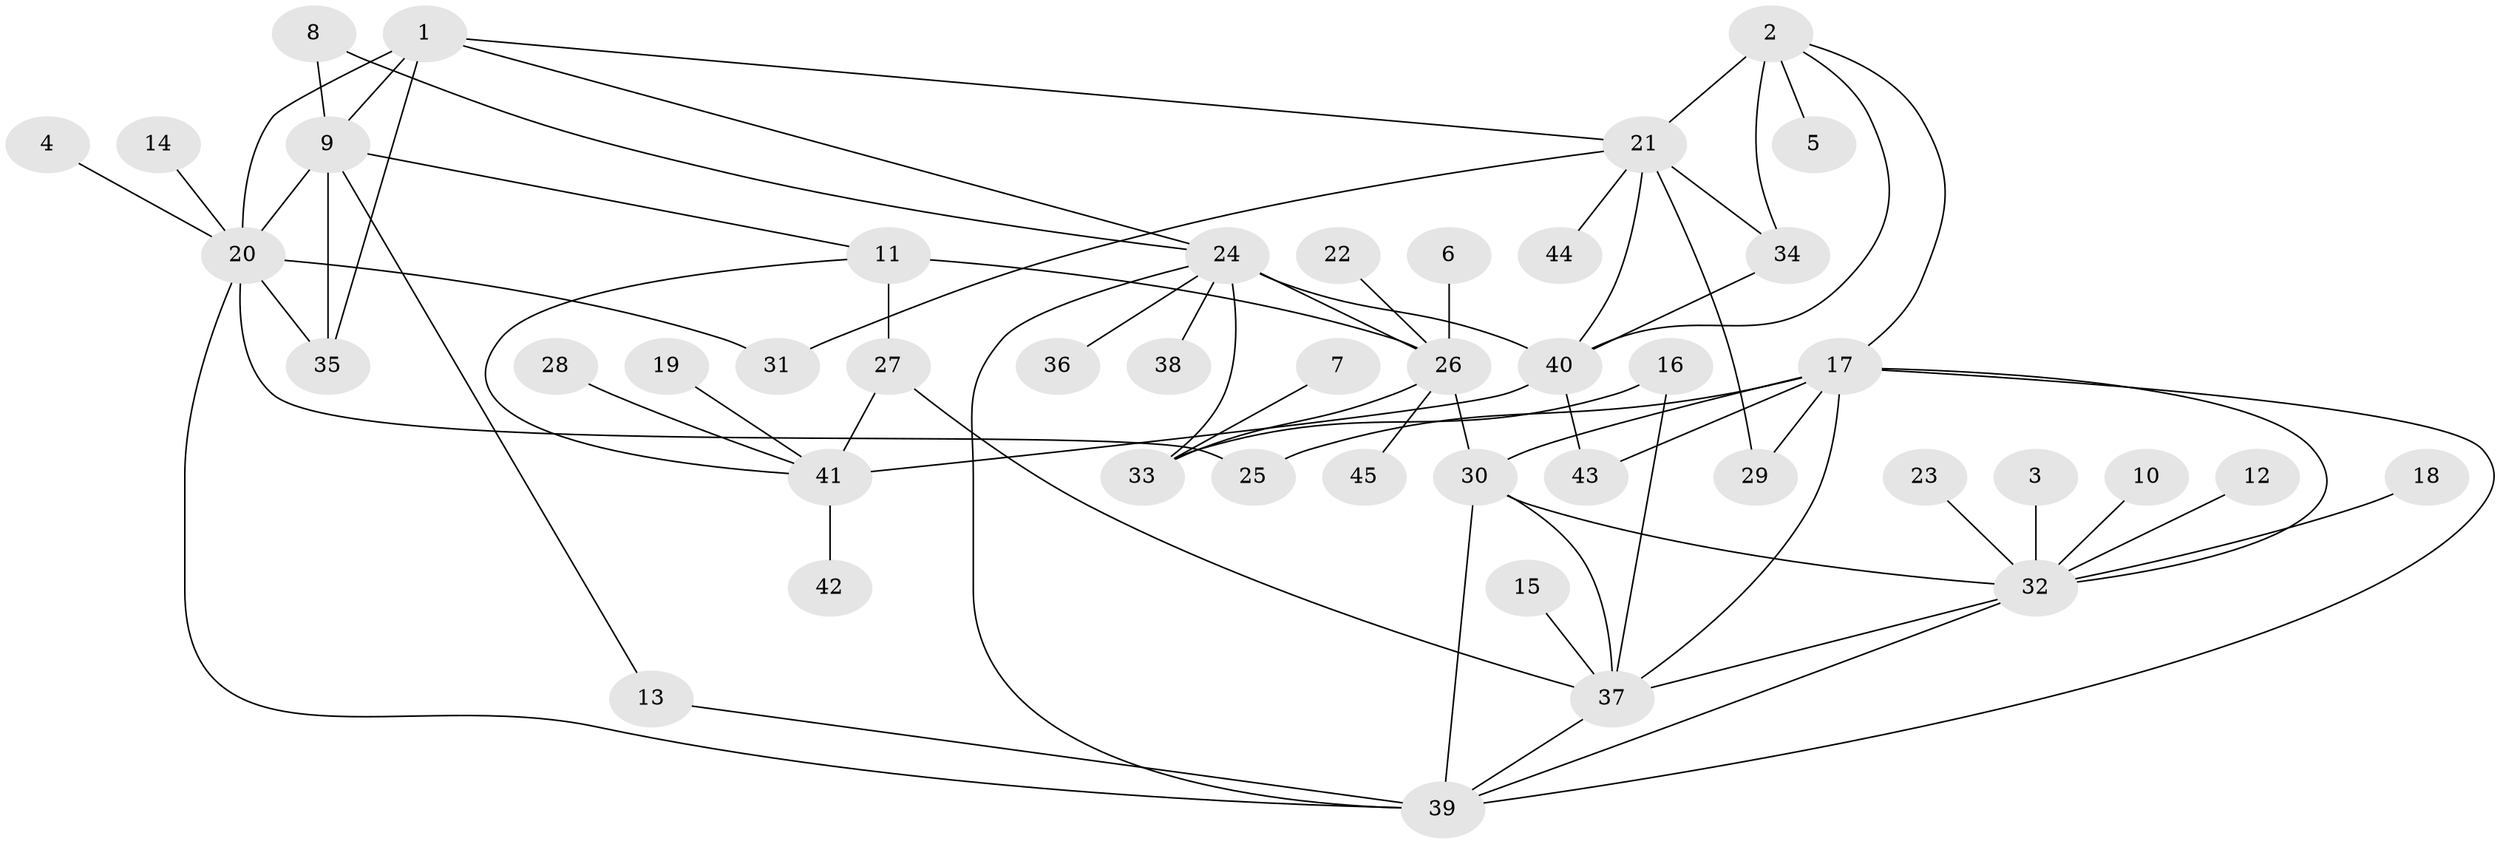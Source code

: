 // original degree distribution, {11: 0.026785714285714284, 10: 0.026785714285714284, 6: 0.03571428571428571, 12: 0.017857142857142856, 7: 0.05357142857142857, 4: 0.026785714285714284, 9: 0.026785714285714284, 8: 0.008928571428571428, 1: 0.5892857142857143, 3: 0.017857142857142856, 2: 0.16964285714285715}
// Generated by graph-tools (version 1.1) at 2025/37/03/04/25 23:37:44]
// undirected, 45 vertices, 72 edges
graph export_dot {
  node [color=gray90,style=filled];
  1;
  2;
  3;
  4;
  5;
  6;
  7;
  8;
  9;
  10;
  11;
  12;
  13;
  14;
  15;
  16;
  17;
  18;
  19;
  20;
  21;
  22;
  23;
  24;
  25;
  26;
  27;
  28;
  29;
  30;
  31;
  32;
  33;
  34;
  35;
  36;
  37;
  38;
  39;
  40;
  41;
  42;
  43;
  44;
  45;
  1 -- 9 [weight=1.0];
  1 -- 20 [weight=2.0];
  1 -- 21 [weight=1.0];
  1 -- 24 [weight=1.0];
  1 -- 35 [weight=1.0];
  2 -- 5 [weight=1.0];
  2 -- 17 [weight=1.0];
  2 -- 21 [weight=2.0];
  2 -- 34 [weight=1.0];
  2 -- 40 [weight=1.0];
  3 -- 32 [weight=1.0];
  4 -- 20 [weight=1.0];
  6 -- 26 [weight=1.0];
  7 -- 33 [weight=1.0];
  8 -- 9 [weight=1.0];
  8 -- 24 [weight=1.0];
  9 -- 11 [weight=1.0];
  9 -- 13 [weight=1.0];
  9 -- 20 [weight=2.0];
  9 -- 35 [weight=1.0];
  10 -- 32 [weight=1.0];
  11 -- 26 [weight=1.0];
  11 -- 27 [weight=3.0];
  11 -- 41 [weight=1.0];
  12 -- 32 [weight=1.0];
  13 -- 39 [weight=1.0];
  14 -- 20 [weight=1.0];
  15 -- 37 [weight=1.0];
  16 -- 33 [weight=1.0];
  16 -- 37 [weight=1.0];
  17 -- 25 [weight=1.0];
  17 -- 29 [weight=1.0];
  17 -- 30 [weight=1.0];
  17 -- 32 [weight=1.0];
  17 -- 37 [weight=1.0];
  17 -- 39 [weight=1.0];
  17 -- 43 [weight=1.0];
  18 -- 32 [weight=1.0];
  19 -- 41 [weight=1.0];
  20 -- 25 [weight=1.0];
  20 -- 31 [weight=1.0];
  20 -- 35 [weight=2.0];
  20 -- 39 [weight=1.0];
  21 -- 29 [weight=1.0];
  21 -- 31 [weight=1.0];
  21 -- 34 [weight=2.0];
  21 -- 40 [weight=2.0];
  21 -- 44 [weight=1.0];
  22 -- 26 [weight=1.0];
  23 -- 32 [weight=1.0];
  24 -- 26 [weight=3.0];
  24 -- 33 [weight=3.0];
  24 -- 36 [weight=1.0];
  24 -- 38 [weight=1.0];
  24 -- 39 [weight=1.0];
  24 -- 40 [weight=1.0];
  26 -- 30 [weight=1.0];
  26 -- 33 [weight=1.0];
  26 -- 45 [weight=1.0];
  27 -- 37 [weight=1.0];
  27 -- 41 [weight=3.0];
  28 -- 41 [weight=1.0];
  30 -- 32 [weight=1.0];
  30 -- 37 [weight=1.0];
  30 -- 39 [weight=1.0];
  32 -- 37 [weight=1.0];
  32 -- 39 [weight=1.0];
  34 -- 40 [weight=1.0];
  37 -- 39 [weight=1.0];
  40 -- 41 [weight=1.0];
  40 -- 43 [weight=1.0];
  41 -- 42 [weight=1.0];
}
